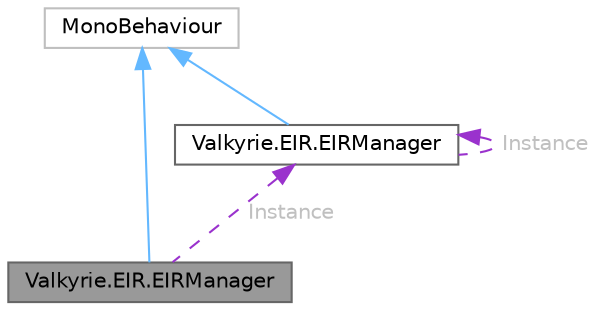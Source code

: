 digraph "Valkyrie.EIR.EIRManager"
{
 // LATEX_PDF_SIZE
  bgcolor="transparent";
  edge [fontname=Helvetica,fontsize=10,labelfontname=Helvetica,labelfontsize=10];
  node [fontname=Helvetica,fontsize=10,shape=box,height=0.2,width=0.4];
  Node1 [id="Node000001",label="Valkyrie.EIR.EIRManager",height=0.2,width=0.4,color="gray40", fillcolor="grey60", style="filled", fontcolor="black",tooltip="Facade class to manage the instantiation and interaction between the three management classes require..."];
  Node2 -> Node1 [id="edge1_Node000001_Node000002",dir="back",color="steelblue1",style="solid",tooltip=" "];
  Node2 [id="Node000002",label="MonoBehaviour",height=0.2,width=0.4,color="grey75", fillcolor="white", style="filled",tooltip=" "];
  Node3 -> Node1 [id="edge2_Node000001_Node000003",dir="back",color="darkorchid3",style="dashed",tooltip=" ",label=" Instance",fontcolor="grey" ];
  Node3 [id="Node000003",label="Valkyrie.EIR.EIRManager",height=0.2,width=0.4,color="gray40", fillcolor="white", style="filled",URL="$d8/d90/class_valkyrie_1_1_e_i_r_1_1_e_i_r_manager.html",tooltip="Facade class to manage the instantiation and interaction between the three management classes require..."];
  Node2 -> Node3 [id="edge3_Node000003_Node000002",dir="back",color="steelblue1",style="solid",tooltip=" "];
  Node3 -> Node3 [id="edge4_Node000003_Node000003",dir="back",color="darkorchid3",style="dashed",tooltip=" ",label=" Instance",fontcolor="grey" ];
}
